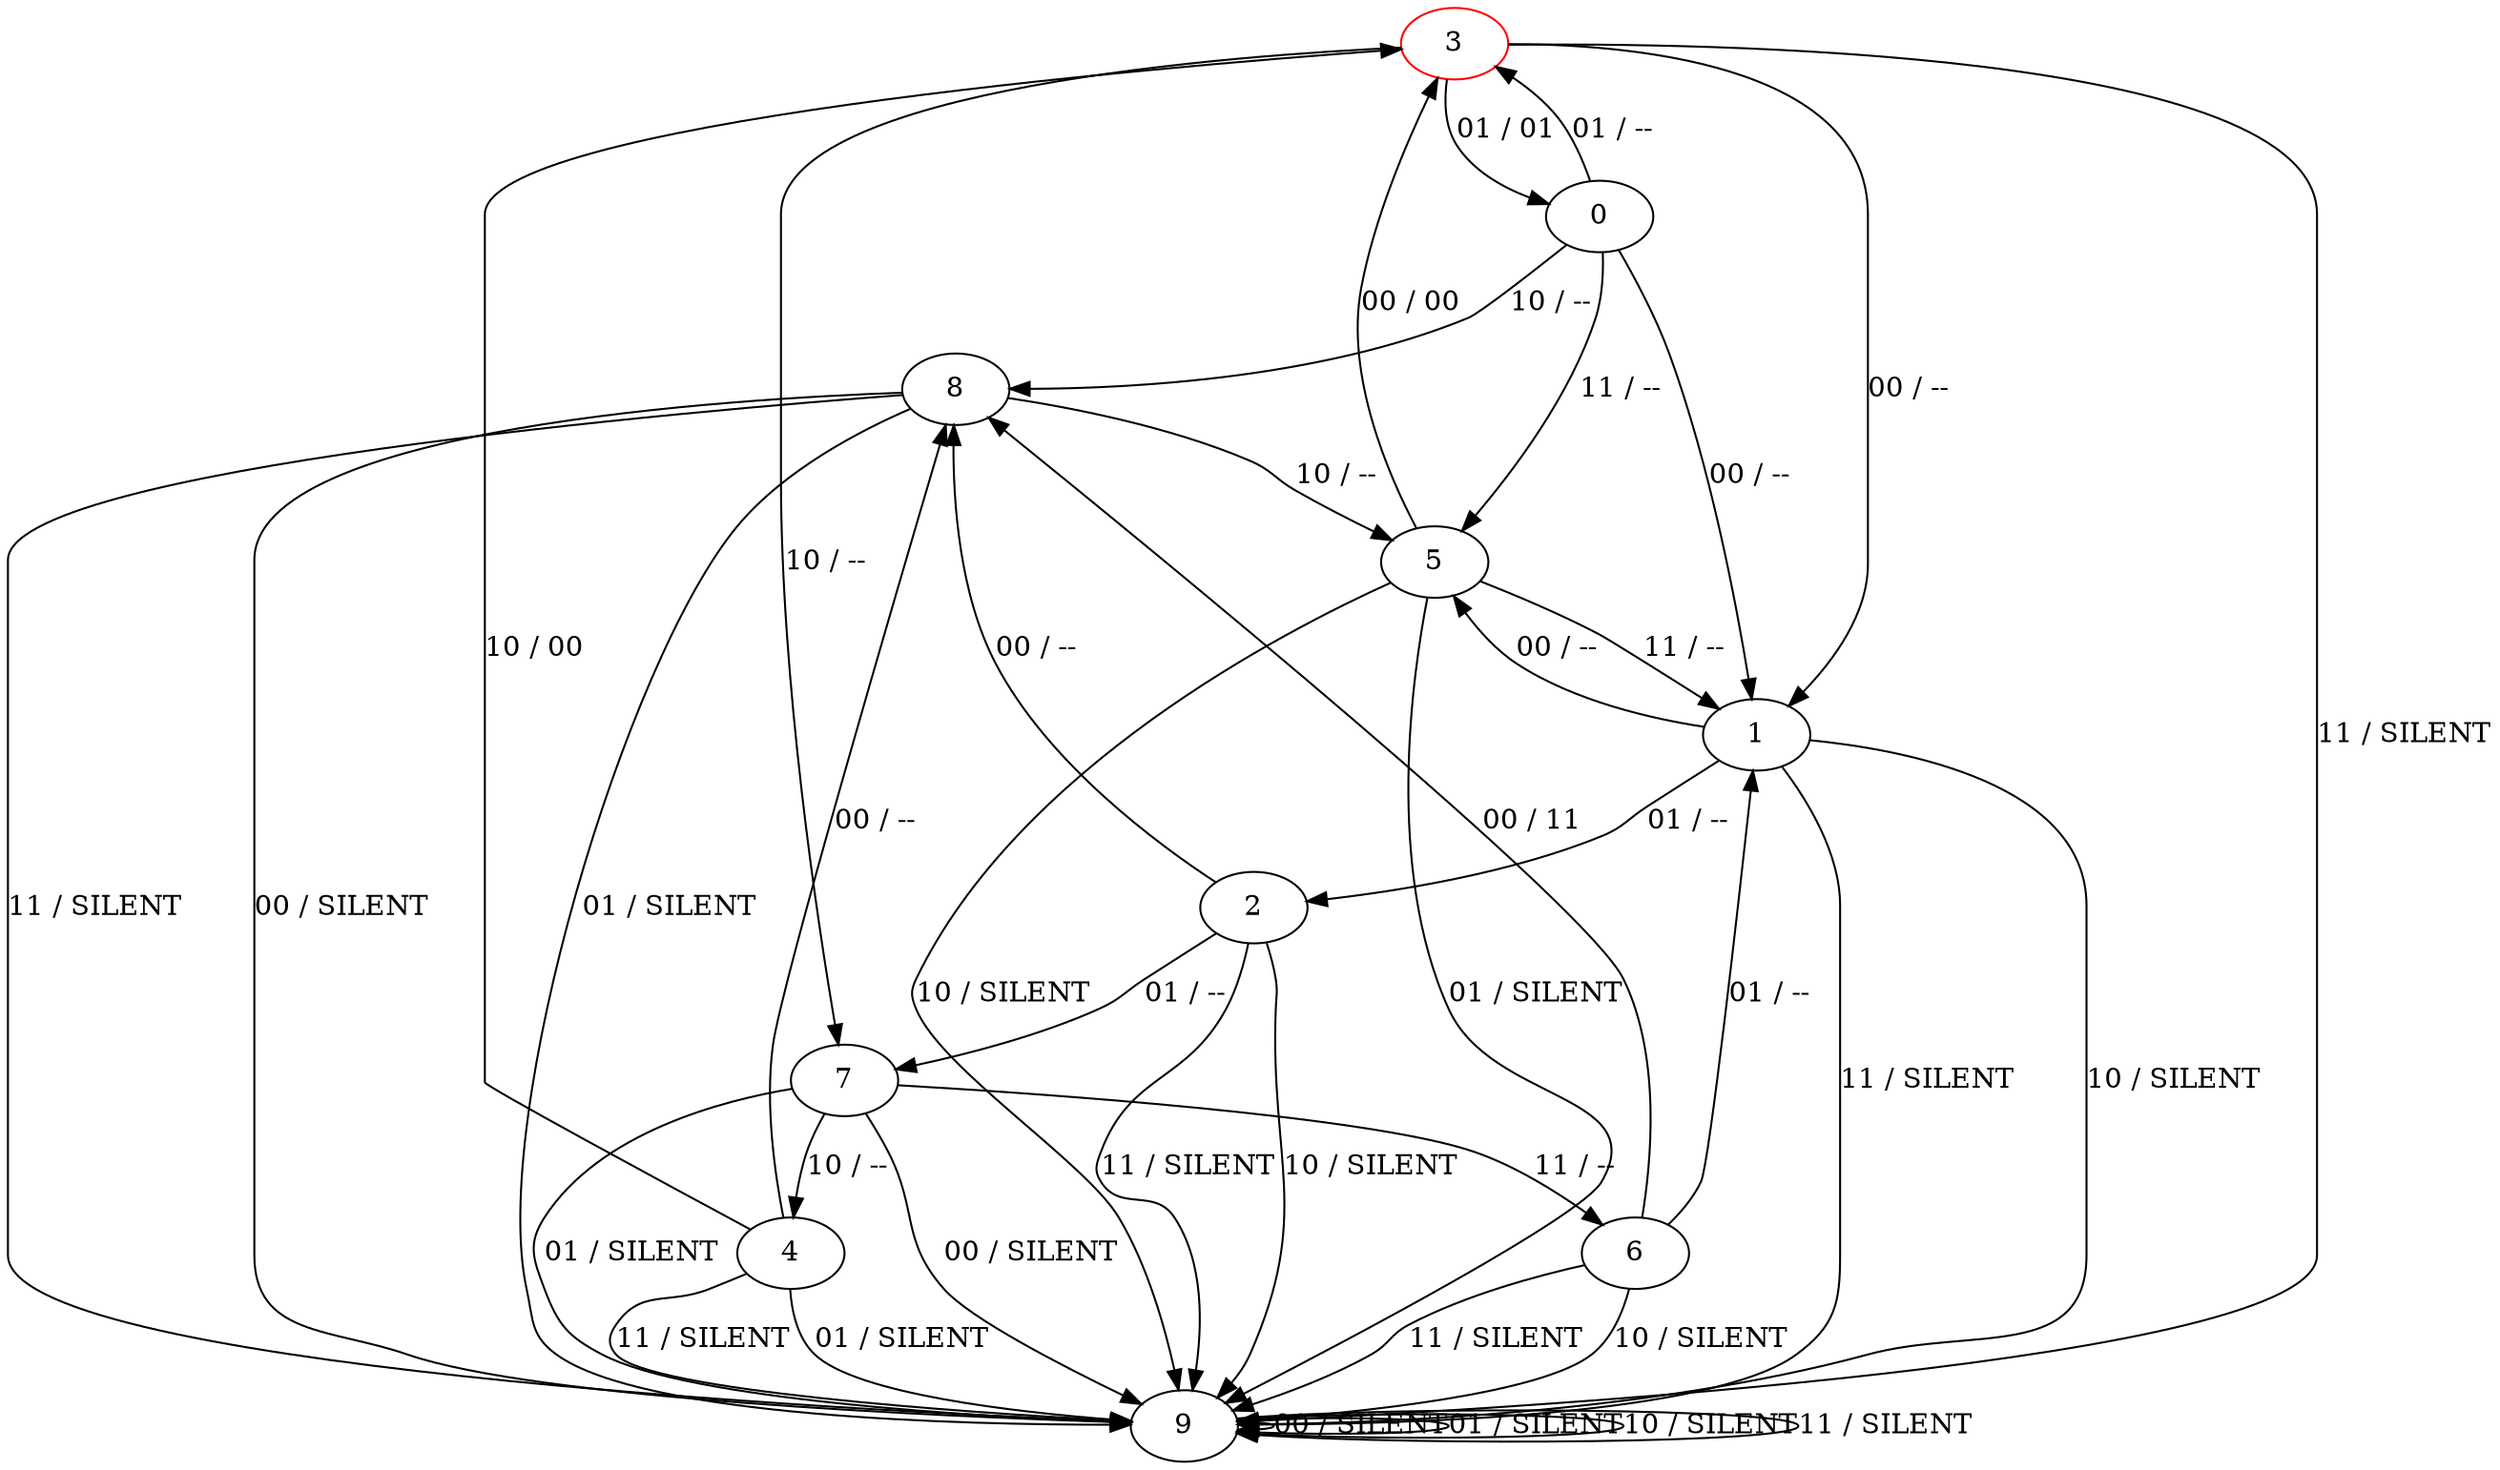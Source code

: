 digraph {
3 [color="red"]
0
1
2
4
5
6
7
8
9
3 -> 1 [label="00 / --"]
3 -> 0 [label="01 / 01"]
3 -> 7 [label="10 / --"]
3 -> 9 [label="11 / SILENT"]
0 -> 1 [label="00 / --"]
0 -> 3 [label="01 / --"]
0 -> 8 [label="10 / --"]
0 -> 5 [label="11 / --"]
1 -> 5 [label="00 / --"]
1 -> 2 [label="01 / --"]
1 -> 9 [label="10 / SILENT"]
1 -> 9 [label="11 / SILENT"]
2 -> 8 [label="00 / --"]
2 -> 7 [label="01 / --"]
2 -> 9 [label="10 / SILENT"]
2 -> 9 [label="11 / SILENT"]
4 -> 8 [label="00 / --"]
4 -> 9 [label="01 / SILENT"]
4 -> 3 [label="10 / 00"]
4 -> 9 [label="11 / SILENT"]
5 -> 3 [label="00 / 00"]
5 -> 9 [label="01 / SILENT"]
5 -> 9 [label="10 / SILENT"]
5 -> 1 [label="11 / --"]
6 -> 8 [label="00 / 11"]
6 -> 1 [label="01 / --"]
6 -> 9 [label="10 / SILENT"]
6 -> 9 [label="11 / SILENT"]
7 -> 9 [label="00 / SILENT"]
7 -> 9 [label="01 / SILENT"]
7 -> 4 [label="10 / --"]
7 -> 6 [label="11 / --"]
8 -> 9 [label="00 / SILENT"]
8 -> 9 [label="01 / SILENT"]
8 -> 5 [label="10 / --"]
8 -> 9 [label="11 / SILENT"]
9 -> 9 [label="00 / SILENT"]
9 -> 9 [label="01 / SILENT"]
9 -> 9 [label="10 / SILENT"]
9 -> 9 [label="11 / SILENT"]
}
